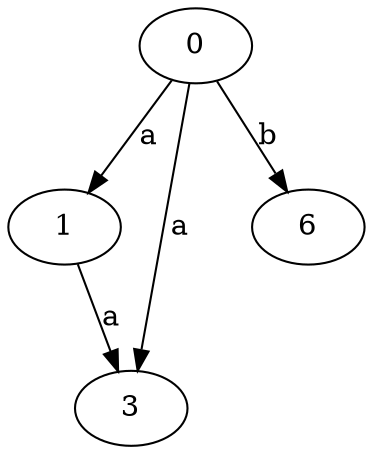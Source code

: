 strict digraph  {
1;
0;
3;
6;
1 -> 3  [label=a];
0 -> 1  [label=a];
0 -> 3  [label=a];
0 -> 6  [label=b];
}
